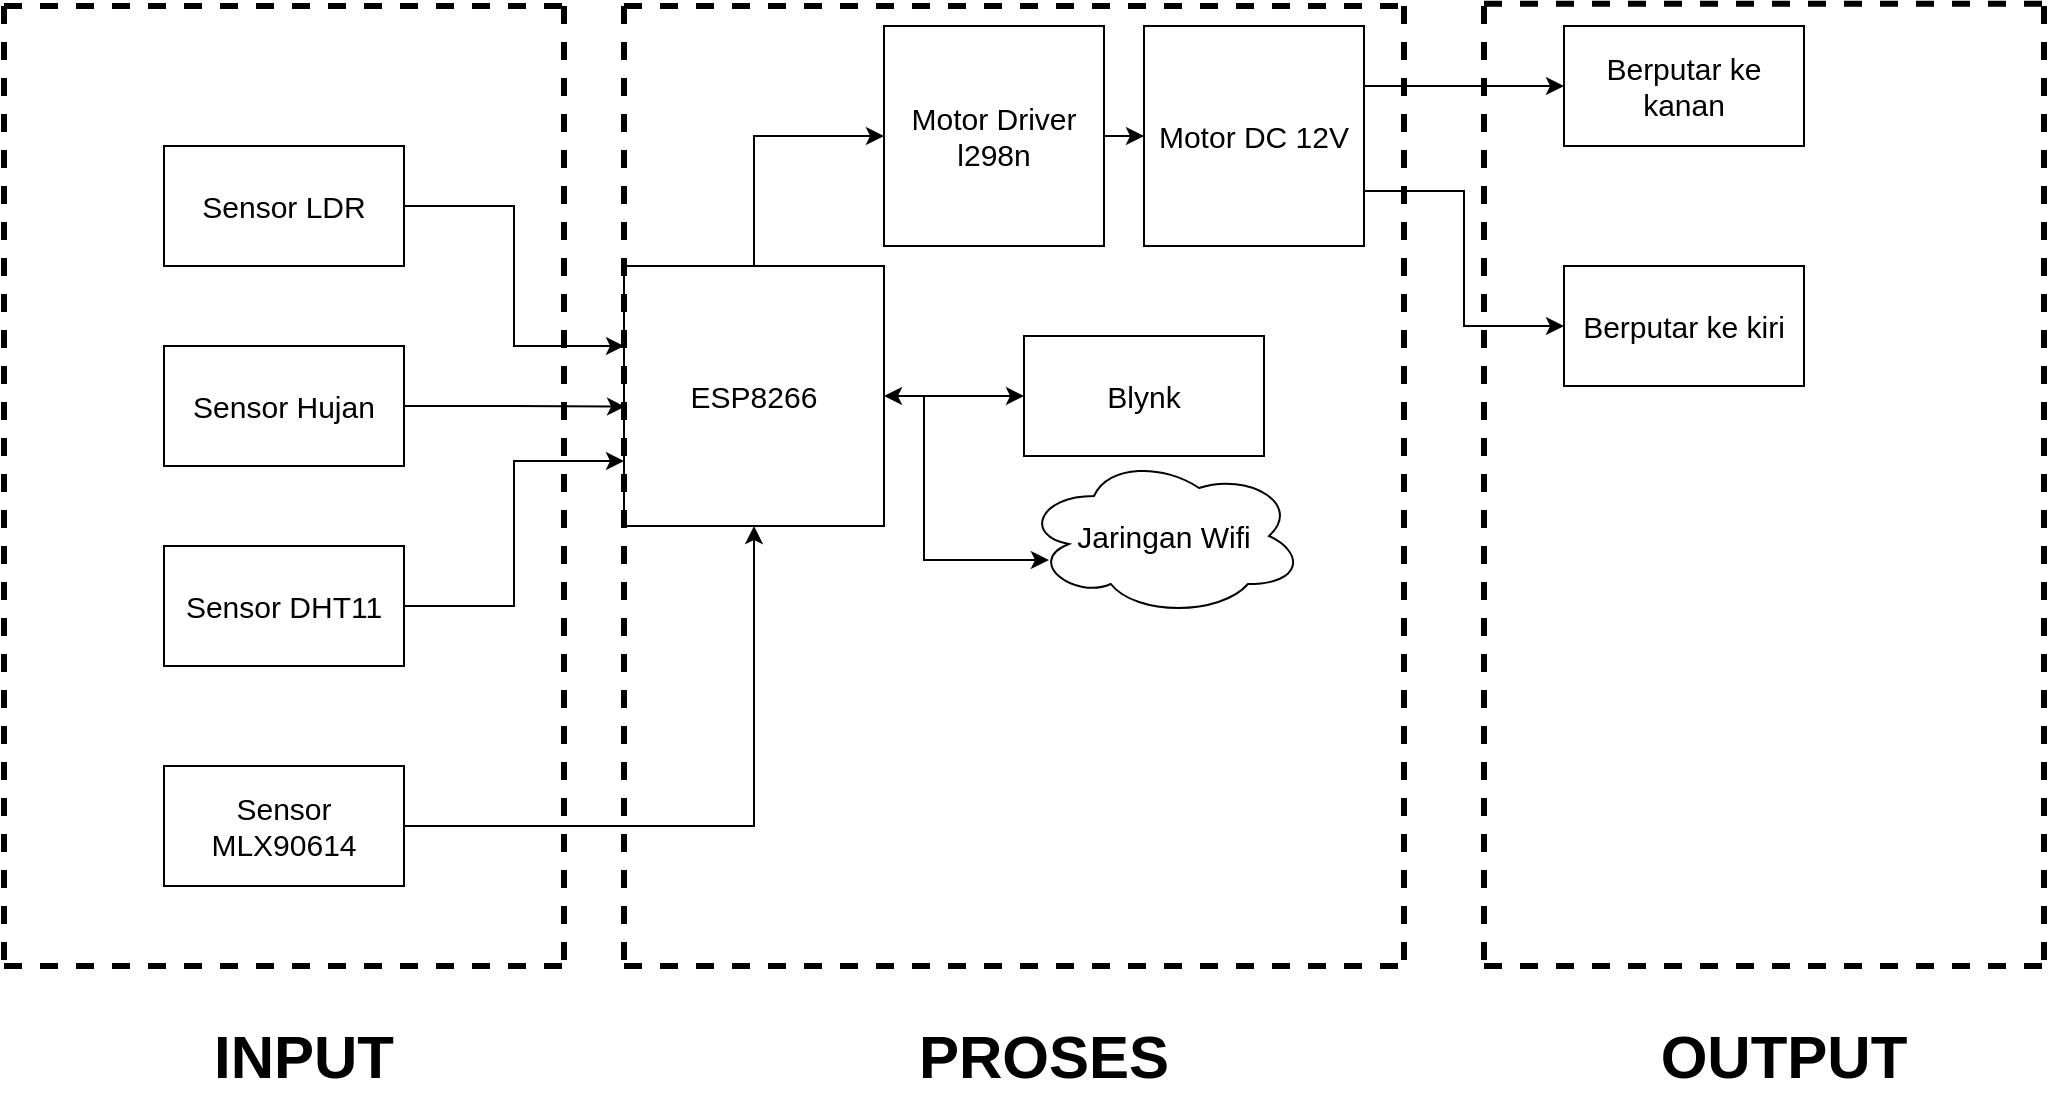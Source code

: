 <mxfile version="21.6.2" type="github">
  <diagram name="Page-1" id="hNzaiiXcDnGU_uFBfYd-">
    <mxGraphModel dx="1764" dy="2000" grid="1" gridSize="10" guides="1" tooltips="1" connect="1" arrows="1" fold="1" page="1" pageScale="1" pageWidth="850" pageHeight="1100" math="0" shadow="0">
      <root>
        <mxCell id="0" />
        <mxCell id="1" parent="0" />
        <mxCell id="21kRJ1MQ0vZQN76AOf-v-21" style="edgeStyle=orthogonalEdgeStyle;rounded=0;orthogonalLoop=1;jettySize=auto;html=1;" edge="1" parent="1" source="21kRJ1MQ0vZQN76AOf-v-1" target="21kRJ1MQ0vZQN76AOf-v-6">
          <mxGeometry relative="1" as="geometry">
            <Array as="points">
              <mxPoint x="415" y="-700" />
              <mxPoint x="415" y="-630" />
            </Array>
          </mxGeometry>
        </mxCell>
        <mxCell id="21kRJ1MQ0vZQN76AOf-v-1" value="&lt;font style=&quot;font-size: 15px;&quot;&gt;Sensor LDR&lt;/font&gt;" style="rounded=0;whiteSpace=wrap;html=1;" vertex="1" parent="1">
          <mxGeometry x="240" y="-730" width="120" height="60" as="geometry" />
        </mxCell>
        <mxCell id="21kRJ1MQ0vZQN76AOf-v-19" style="edgeStyle=orthogonalEdgeStyle;rounded=0;orthogonalLoop=1;jettySize=auto;html=1;entryX=0.004;entryY=0.541;entryDx=0;entryDy=0;entryPerimeter=0;" edge="1" parent="1" source="21kRJ1MQ0vZQN76AOf-v-2" target="21kRJ1MQ0vZQN76AOf-v-6">
          <mxGeometry relative="1" as="geometry">
            <Array as="points" />
          </mxGeometry>
        </mxCell>
        <mxCell id="21kRJ1MQ0vZQN76AOf-v-2" value="&lt;span style=&quot;font-size: 15px;&quot;&gt;Sensor Hujan&lt;br&gt;&lt;/span&gt;" style="rounded=0;whiteSpace=wrap;html=1;" vertex="1" parent="1">
          <mxGeometry x="240" y="-630" width="120" height="60" as="geometry" />
        </mxCell>
        <mxCell id="21kRJ1MQ0vZQN76AOf-v-20" style="edgeStyle=orthogonalEdgeStyle;rounded=0;orthogonalLoop=1;jettySize=auto;html=1;entryX=0;entryY=0.75;entryDx=0;entryDy=0;" edge="1" parent="1" source="21kRJ1MQ0vZQN76AOf-v-4" target="21kRJ1MQ0vZQN76AOf-v-6">
          <mxGeometry relative="1" as="geometry" />
        </mxCell>
        <mxCell id="21kRJ1MQ0vZQN76AOf-v-4" value="&lt;font style=&quot;font-size: 15px;&quot;&gt;Sensor DHT11&lt;/font&gt;" style="rounded=0;whiteSpace=wrap;html=1;" vertex="1" parent="1">
          <mxGeometry x="240" y="-530" width="120" height="60" as="geometry" />
        </mxCell>
        <mxCell id="21kRJ1MQ0vZQN76AOf-v-25" style="edgeStyle=orthogonalEdgeStyle;rounded=0;orthogonalLoop=1;jettySize=auto;html=1;startArrow=classic;startFill=1;endArrow=none;endFill=0;" edge="1" parent="1" source="21kRJ1MQ0vZQN76AOf-v-6">
          <mxGeometry relative="1" as="geometry">
            <mxPoint x="610" y="-605" as="targetPoint" />
          </mxGeometry>
        </mxCell>
        <mxCell id="21kRJ1MQ0vZQN76AOf-v-26" style="edgeStyle=orthogonalEdgeStyle;rounded=0;orthogonalLoop=1;jettySize=auto;html=1;entryX=0;entryY=0.5;entryDx=0;entryDy=0;" edge="1" parent="1" source="21kRJ1MQ0vZQN76AOf-v-6" target="21kRJ1MQ0vZQN76AOf-v-15">
          <mxGeometry relative="1" as="geometry" />
        </mxCell>
        <mxCell id="21kRJ1MQ0vZQN76AOf-v-6" value="&lt;span style=&quot;font-size: 15px;&quot;&gt;ESP8266&lt;br&gt;&lt;/span&gt;" style="whiteSpace=wrap;html=1;aspect=fixed;" vertex="1" parent="1">
          <mxGeometry x="470" y="-670" width="130" height="130" as="geometry" />
        </mxCell>
        <mxCell id="21kRJ1MQ0vZQN76AOf-v-22" style="edgeStyle=orthogonalEdgeStyle;rounded=0;orthogonalLoop=1;jettySize=auto;html=1;entryX=0;entryY=0.5;entryDx=0;entryDy=0;startArrow=classic;startFill=1;exitX=0.089;exitY=0.65;exitDx=0;exitDy=0;exitPerimeter=0;" edge="1" parent="1" source="21kRJ1MQ0vZQN76AOf-v-9" target="21kRJ1MQ0vZQN76AOf-v-10">
          <mxGeometry relative="1" as="geometry">
            <mxPoint x="640" y="-560" as="sourcePoint" />
            <Array as="points">
              <mxPoint x="620" y="-523" />
              <mxPoint x="620" y="-605" />
            </Array>
          </mxGeometry>
        </mxCell>
        <mxCell id="21kRJ1MQ0vZQN76AOf-v-9" value="&lt;font style=&quot;font-size: 15px;&quot;&gt;Jaringan Wifi&lt;/font&gt;" style="ellipse;shape=cloud;whiteSpace=wrap;html=1;" vertex="1" parent="1">
          <mxGeometry x="670" y="-575" width="140" height="80" as="geometry" />
        </mxCell>
        <mxCell id="21kRJ1MQ0vZQN76AOf-v-10" value="&lt;font style=&quot;font-size: 15px;&quot;&gt;Blynk&lt;/font&gt;" style="rounded=0;whiteSpace=wrap;html=1;" vertex="1" parent="1">
          <mxGeometry x="670" y="-635" width="120" height="60" as="geometry" />
        </mxCell>
        <mxCell id="21kRJ1MQ0vZQN76AOf-v-11" value="&lt;font style=&quot;font-size: 15px;&quot;&gt;Berputar ke kanan&lt;/font&gt;" style="rounded=0;whiteSpace=wrap;html=1;" vertex="1" parent="1">
          <mxGeometry x="940" y="-790" width="120" height="60" as="geometry" />
        </mxCell>
        <mxCell id="21kRJ1MQ0vZQN76AOf-v-13" value="&lt;font style=&quot;font-size: 15px;&quot;&gt;Berputar ke kiri&lt;/font&gt;" style="rounded=0;whiteSpace=wrap;html=1;" vertex="1" parent="1">
          <mxGeometry x="940" y="-670" width="120" height="60" as="geometry" />
        </mxCell>
        <mxCell id="21kRJ1MQ0vZQN76AOf-v-34" value="" style="edgeStyle=orthogonalEdgeStyle;rounded=0;orthogonalLoop=1;jettySize=auto;html=1;" edge="1" parent="1" source="21kRJ1MQ0vZQN76AOf-v-15" target="21kRJ1MQ0vZQN76AOf-v-33">
          <mxGeometry relative="1" as="geometry" />
        </mxCell>
        <mxCell id="21kRJ1MQ0vZQN76AOf-v-15" value="&lt;font style=&quot;font-size: 15px;&quot;&gt;Motor Driver l298n&lt;/font&gt;" style="whiteSpace=wrap;html=1;aspect=fixed;" vertex="1" parent="1">
          <mxGeometry x="600" y="-790" width="110" height="110" as="geometry" />
        </mxCell>
        <mxCell id="21kRJ1MQ0vZQN76AOf-v-32" style="edgeStyle=orthogonalEdgeStyle;rounded=0;orthogonalLoop=1;jettySize=auto;html=1;exitX=1;exitY=0.5;exitDx=0;exitDy=0;entryX=0.5;entryY=1;entryDx=0;entryDy=0;" edge="1" parent="1" source="21kRJ1MQ0vZQN76AOf-v-29" target="21kRJ1MQ0vZQN76AOf-v-6">
          <mxGeometry relative="1" as="geometry" />
        </mxCell>
        <mxCell id="21kRJ1MQ0vZQN76AOf-v-29" value="&lt;font style=&quot;font-size: 15px;&quot;&gt;Sensor MLX90614&lt;/font&gt;" style="rounded=0;whiteSpace=wrap;html=1;" vertex="1" parent="1">
          <mxGeometry x="240" y="-420" width="120" height="60" as="geometry" />
        </mxCell>
        <mxCell id="21kRJ1MQ0vZQN76AOf-v-35" style="edgeStyle=orthogonalEdgeStyle;rounded=0;orthogonalLoop=1;jettySize=auto;html=1;entryX=0;entryY=0.5;entryDx=0;entryDy=0;" edge="1" parent="1" source="21kRJ1MQ0vZQN76AOf-v-33" target="21kRJ1MQ0vZQN76AOf-v-11">
          <mxGeometry relative="1" as="geometry">
            <Array as="points">
              <mxPoint x="940" y="-760" />
            </Array>
          </mxGeometry>
        </mxCell>
        <mxCell id="21kRJ1MQ0vZQN76AOf-v-37" style="edgeStyle=orthogonalEdgeStyle;rounded=0;orthogonalLoop=1;jettySize=auto;html=1;exitX=1;exitY=0.75;exitDx=0;exitDy=0;entryX=0;entryY=0.5;entryDx=0;entryDy=0;" edge="1" parent="1" source="21kRJ1MQ0vZQN76AOf-v-33" target="21kRJ1MQ0vZQN76AOf-v-13">
          <mxGeometry relative="1" as="geometry" />
        </mxCell>
        <mxCell id="21kRJ1MQ0vZQN76AOf-v-33" value="&lt;font style=&quot;font-size: 15px;&quot;&gt;Motor DC 12V&lt;/font&gt;" style="whiteSpace=wrap;html=1;aspect=fixed;" vertex="1" parent="1">
          <mxGeometry x="730" y="-790" width="110" height="110" as="geometry" />
        </mxCell>
        <mxCell id="21kRJ1MQ0vZQN76AOf-v-40" value="" style="endArrow=none;dashed=1;html=1;rounded=0;strokeWidth=3;" edge="1" parent="1">
          <mxGeometry width="50" height="50" relative="1" as="geometry">
            <mxPoint x="160" y="-800" as="sourcePoint" />
            <mxPoint x="440" y="-800" as="targetPoint" />
          </mxGeometry>
        </mxCell>
        <mxCell id="21kRJ1MQ0vZQN76AOf-v-41" value="" style="endArrow=none;dashed=1;html=1;rounded=0;strokeWidth=3;" edge="1" parent="1">
          <mxGeometry width="50" height="50" relative="1" as="geometry">
            <mxPoint x="160" y="-320" as="sourcePoint" />
            <mxPoint x="440" y="-320" as="targetPoint" />
          </mxGeometry>
        </mxCell>
        <mxCell id="21kRJ1MQ0vZQN76AOf-v-42" value="" style="endArrow=none;dashed=1;html=1;rounded=0;strokeWidth=3;" edge="1" parent="1">
          <mxGeometry width="50" height="50" relative="1" as="geometry">
            <mxPoint x="160" y="-800" as="sourcePoint" />
            <mxPoint x="160" y="-320" as="targetPoint" />
          </mxGeometry>
        </mxCell>
        <mxCell id="21kRJ1MQ0vZQN76AOf-v-43" value="" style="endArrow=none;dashed=1;html=1;rounded=0;strokeWidth=3;" edge="1" parent="1">
          <mxGeometry width="50" height="50" relative="1" as="geometry">
            <mxPoint x="440" y="-800" as="sourcePoint" />
            <mxPoint x="440" y="-320" as="targetPoint" />
          </mxGeometry>
        </mxCell>
        <mxCell id="21kRJ1MQ0vZQN76AOf-v-55" value="" style="endArrow=none;dashed=1;html=1;rounded=0;strokeWidth=3;" edge="1" parent="1">
          <mxGeometry width="50" height="50" relative="1" as="geometry">
            <mxPoint x="900" y="-801.18" as="sourcePoint" />
            <mxPoint x="1180" y="-801.18" as="targetPoint" />
          </mxGeometry>
        </mxCell>
        <mxCell id="21kRJ1MQ0vZQN76AOf-v-56" value="" style="endArrow=none;dashed=1;html=1;rounded=0;strokeWidth=3;" edge="1" parent="1">
          <mxGeometry width="50" height="50" relative="1" as="geometry">
            <mxPoint x="900" y="-320" as="sourcePoint" />
            <mxPoint x="1180" y="-320" as="targetPoint" />
          </mxGeometry>
        </mxCell>
        <mxCell id="21kRJ1MQ0vZQN76AOf-v-57" value="" style="endArrow=none;dashed=1;html=1;rounded=0;strokeWidth=3;" edge="1" parent="1">
          <mxGeometry width="50" height="50" relative="1" as="geometry">
            <mxPoint x="900" y="-800" as="sourcePoint" />
            <mxPoint x="900" y="-320" as="targetPoint" />
          </mxGeometry>
        </mxCell>
        <mxCell id="21kRJ1MQ0vZQN76AOf-v-58" value="" style="endArrow=none;dashed=1;html=1;rounded=0;strokeWidth=3;" edge="1" parent="1">
          <mxGeometry width="50" height="50" relative="1" as="geometry">
            <mxPoint x="1180" y="-800" as="sourcePoint" />
            <mxPoint x="1180" y="-320" as="targetPoint" />
          </mxGeometry>
        </mxCell>
        <mxCell id="21kRJ1MQ0vZQN76AOf-v-59" value="" style="endArrow=none;dashed=1;html=1;rounded=0;strokeWidth=3;" edge="1" parent="1">
          <mxGeometry width="50" height="50" relative="1" as="geometry">
            <mxPoint x="470" y="-800" as="sourcePoint" />
            <mxPoint x="860" y="-800" as="targetPoint" />
          </mxGeometry>
        </mxCell>
        <mxCell id="21kRJ1MQ0vZQN76AOf-v-60" value="" style="endArrow=none;dashed=1;html=1;rounded=0;strokeWidth=3;" edge="1" parent="1">
          <mxGeometry width="50" height="50" relative="1" as="geometry">
            <mxPoint x="470" y="-320" as="sourcePoint" />
            <mxPoint x="860" y="-320" as="targetPoint" />
          </mxGeometry>
        </mxCell>
        <mxCell id="21kRJ1MQ0vZQN76AOf-v-61" value="" style="endArrow=none;dashed=1;html=1;rounded=0;strokeWidth=3;" edge="1" parent="1">
          <mxGeometry width="50" height="50" relative="1" as="geometry">
            <mxPoint x="470" y="-800" as="sourcePoint" />
            <mxPoint x="470" y="-320" as="targetPoint" />
          </mxGeometry>
        </mxCell>
        <mxCell id="21kRJ1MQ0vZQN76AOf-v-62" value="" style="endArrow=none;dashed=1;html=1;rounded=0;strokeWidth=3;" edge="1" parent="1">
          <mxGeometry width="50" height="50" relative="1" as="geometry">
            <mxPoint x="860" y="-800" as="sourcePoint" />
            <mxPoint x="860" y="-320" as="targetPoint" />
          </mxGeometry>
        </mxCell>
        <mxCell id="21kRJ1MQ0vZQN76AOf-v-65" value="&lt;b style=&quot;&quot;&gt;&lt;font style=&quot;font-size: 30px;&quot;&gt;INPUT&lt;/font&gt;&lt;/b&gt;" style="text;html=1;strokeColor=none;fillColor=none;align=center;verticalAlign=middle;whiteSpace=wrap;rounded=0;" vertex="1" parent="1">
          <mxGeometry x="280" y="-290" width="60" height="30" as="geometry" />
        </mxCell>
        <mxCell id="21kRJ1MQ0vZQN76AOf-v-66" value="&lt;b style=&quot;&quot;&gt;&lt;font style=&quot;font-size: 30px;&quot;&gt;PROSES&lt;/font&gt;&lt;/b&gt;" style="text;html=1;strokeColor=none;fillColor=none;align=center;verticalAlign=middle;whiteSpace=wrap;rounded=0;" vertex="1" parent="1">
          <mxGeometry x="650" y="-290" width="60" height="30" as="geometry" />
        </mxCell>
        <mxCell id="21kRJ1MQ0vZQN76AOf-v-67" value="&lt;b style=&quot;&quot;&gt;&lt;font style=&quot;font-size: 30px;&quot;&gt;OUTPUT&lt;/font&gt;&lt;/b&gt;" style="text;html=1;strokeColor=none;fillColor=none;align=center;verticalAlign=middle;whiteSpace=wrap;rounded=0;" vertex="1" parent="1">
          <mxGeometry x="1020" y="-290" width="60" height="30" as="geometry" />
        </mxCell>
      </root>
    </mxGraphModel>
  </diagram>
</mxfile>
